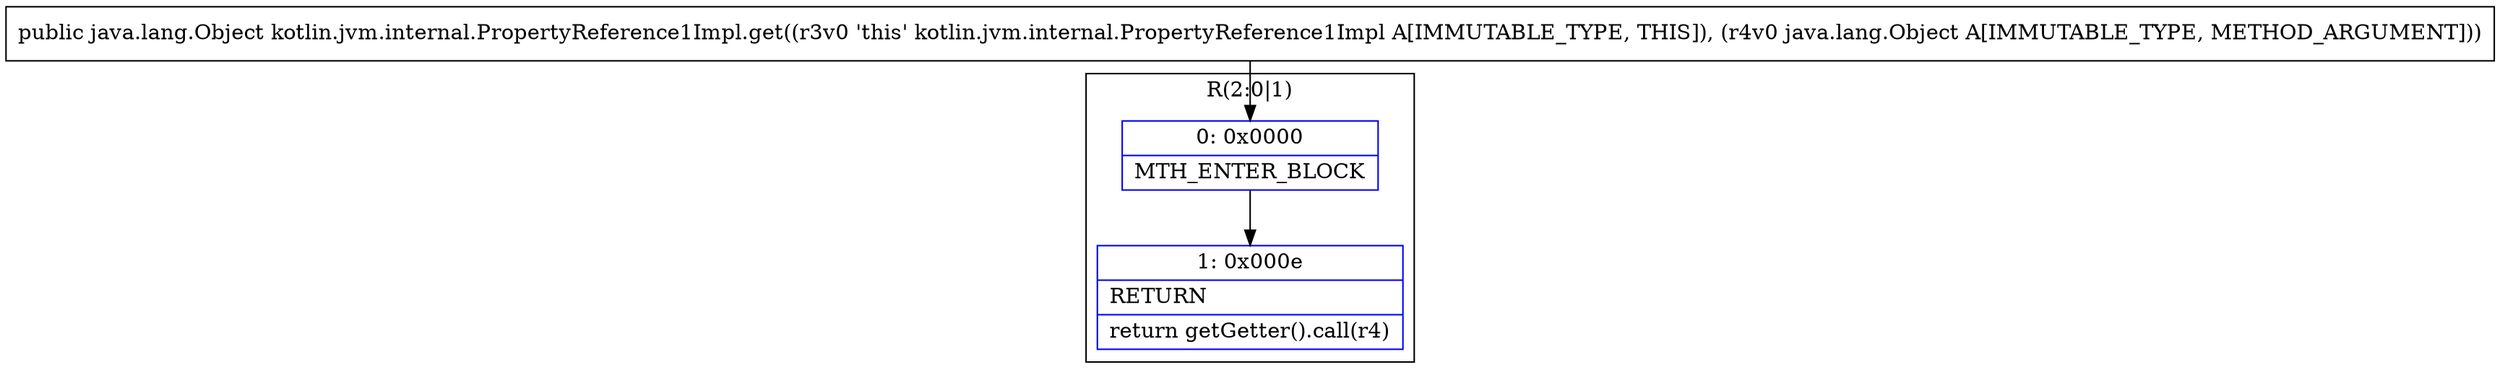 digraph "CFG forkotlin.jvm.internal.PropertyReference1Impl.get(Ljava\/lang\/Object;)Ljava\/lang\/Object;" {
subgraph cluster_Region_768882803 {
label = "R(2:0|1)";
node [shape=record,color=blue];
Node_0 [shape=record,label="{0\:\ 0x0000|MTH_ENTER_BLOCK\l}"];
Node_1 [shape=record,label="{1\:\ 0x000e|RETURN\l|return getGetter().call(r4)\l}"];
}
MethodNode[shape=record,label="{public java.lang.Object kotlin.jvm.internal.PropertyReference1Impl.get((r3v0 'this' kotlin.jvm.internal.PropertyReference1Impl A[IMMUTABLE_TYPE, THIS]), (r4v0 java.lang.Object A[IMMUTABLE_TYPE, METHOD_ARGUMENT])) }"];
MethodNode -> Node_0;
Node_0 -> Node_1;
}


